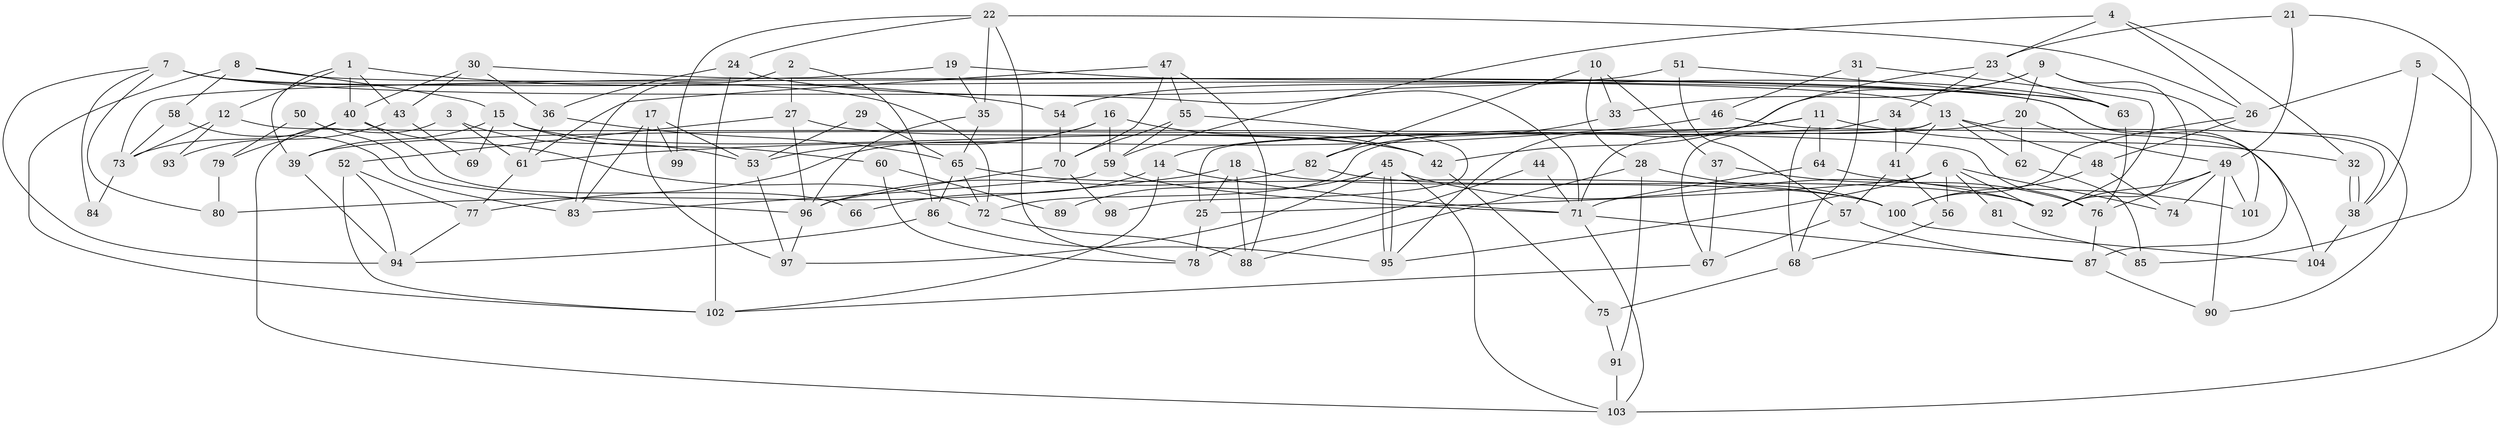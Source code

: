 // Generated by graph-tools (version 1.1) at 2025/11/02/27/25 16:11:23]
// undirected, 104 vertices, 208 edges
graph export_dot {
graph [start="1"]
  node [color=gray90,style=filled];
  1;
  2;
  3;
  4;
  5;
  6;
  7;
  8;
  9;
  10;
  11;
  12;
  13;
  14;
  15;
  16;
  17;
  18;
  19;
  20;
  21;
  22;
  23;
  24;
  25;
  26;
  27;
  28;
  29;
  30;
  31;
  32;
  33;
  34;
  35;
  36;
  37;
  38;
  39;
  40;
  41;
  42;
  43;
  44;
  45;
  46;
  47;
  48;
  49;
  50;
  51;
  52;
  53;
  54;
  55;
  56;
  57;
  58;
  59;
  60;
  61;
  62;
  63;
  64;
  65;
  66;
  67;
  68;
  69;
  70;
  71;
  72;
  73;
  74;
  75;
  76;
  77;
  78;
  79;
  80;
  81;
  82;
  83;
  84;
  85;
  86;
  87;
  88;
  89;
  90;
  91;
  92;
  93;
  94;
  95;
  96;
  97;
  98;
  99;
  100;
  101;
  102;
  103;
  104;
  1 -- 39;
  1 -- 12;
  1 -- 40;
  1 -- 43;
  1 -- 54;
  2 -- 83;
  2 -- 86;
  2 -- 27;
  3 -- 103;
  3 -- 61;
  3 -- 53;
  4 -- 32;
  4 -- 26;
  4 -- 23;
  4 -- 59;
  5 -- 103;
  5 -- 38;
  5 -- 26;
  6 -- 74;
  6 -- 92;
  6 -- 25;
  6 -- 56;
  6 -- 81;
  6 -- 95;
  7 -- 71;
  7 -- 72;
  7 -- 13;
  7 -- 80;
  7 -- 84;
  7 -- 94;
  8 -- 102;
  8 -- 87;
  8 -- 15;
  8 -- 58;
  9 -- 33;
  9 -- 20;
  9 -- 42;
  9 -- 90;
  9 -- 92;
  10 -- 37;
  10 -- 28;
  10 -- 33;
  10 -- 82;
  11 -- 14;
  11 -- 72;
  11 -- 32;
  11 -- 64;
  11 -- 68;
  12 -- 76;
  12 -- 73;
  12 -- 93;
  13 -- 25;
  13 -- 38;
  13 -- 41;
  13 -- 48;
  13 -- 62;
  13 -- 71;
  14 -- 102;
  14 -- 71;
  14 -- 66;
  15 -- 42;
  15 -- 39;
  15 -- 60;
  15 -- 69;
  16 -- 77;
  16 -- 42;
  16 -- 53;
  16 -- 59;
  17 -- 97;
  17 -- 53;
  17 -- 83;
  17 -- 99;
  18 -- 88;
  18 -- 100;
  18 -- 25;
  18 -- 80;
  19 -- 73;
  19 -- 63;
  19 -- 35;
  20 -- 49;
  20 -- 39;
  20 -- 62;
  21 -- 23;
  21 -- 49;
  21 -- 85;
  22 -- 35;
  22 -- 26;
  22 -- 24;
  22 -- 78;
  22 -- 99;
  23 -- 95;
  23 -- 34;
  23 -- 63;
  24 -- 102;
  24 -- 36;
  24 -- 63;
  25 -- 78;
  26 -- 100;
  26 -- 48;
  27 -- 96;
  27 -- 42;
  27 -- 52;
  28 -- 88;
  28 -- 100;
  28 -- 91;
  29 -- 65;
  29 -- 53;
  30 -- 36;
  30 -- 101;
  30 -- 40;
  30 -- 43;
  31 -- 92;
  31 -- 68;
  31 -- 46;
  32 -- 38;
  32 -- 38;
  33 -- 82;
  34 -- 41;
  34 -- 67;
  35 -- 96;
  35 -- 65;
  36 -- 65;
  36 -- 61;
  37 -- 67;
  37 -- 76;
  38 -- 104;
  39 -- 94;
  40 -- 66;
  40 -- 72;
  40 -- 73;
  40 -- 79;
  41 -- 56;
  41 -- 57;
  42 -- 75;
  43 -- 69;
  43 -- 93;
  44 -- 71;
  44 -- 78;
  45 -- 97;
  45 -- 95;
  45 -- 95;
  45 -- 89;
  45 -- 92;
  45 -- 103;
  46 -- 104;
  46 -- 61;
  47 -- 61;
  47 -- 55;
  47 -- 70;
  47 -- 88;
  48 -- 74;
  48 -- 100;
  49 -- 92;
  49 -- 90;
  49 -- 74;
  49 -- 76;
  49 -- 101;
  50 -- 96;
  50 -- 79;
  51 -- 63;
  51 -- 57;
  51 -- 54;
  52 -- 94;
  52 -- 77;
  52 -- 102;
  53 -- 97;
  54 -- 70;
  55 -- 59;
  55 -- 70;
  55 -- 98;
  56 -- 68;
  57 -- 87;
  57 -- 67;
  58 -- 83;
  58 -- 73;
  59 -- 71;
  59 -- 83;
  60 -- 78;
  60 -- 89;
  61 -- 77;
  62 -- 85;
  63 -- 76;
  64 -- 71;
  64 -- 101;
  65 -- 86;
  65 -- 72;
  65 -- 100;
  67 -- 102;
  68 -- 75;
  70 -- 96;
  70 -- 98;
  71 -- 87;
  71 -- 103;
  72 -- 88;
  73 -- 84;
  75 -- 91;
  76 -- 87;
  77 -- 94;
  79 -- 80;
  81 -- 85;
  82 -- 92;
  82 -- 96;
  86 -- 95;
  86 -- 94;
  87 -- 90;
  91 -- 103;
  96 -- 97;
  100 -- 104;
}
